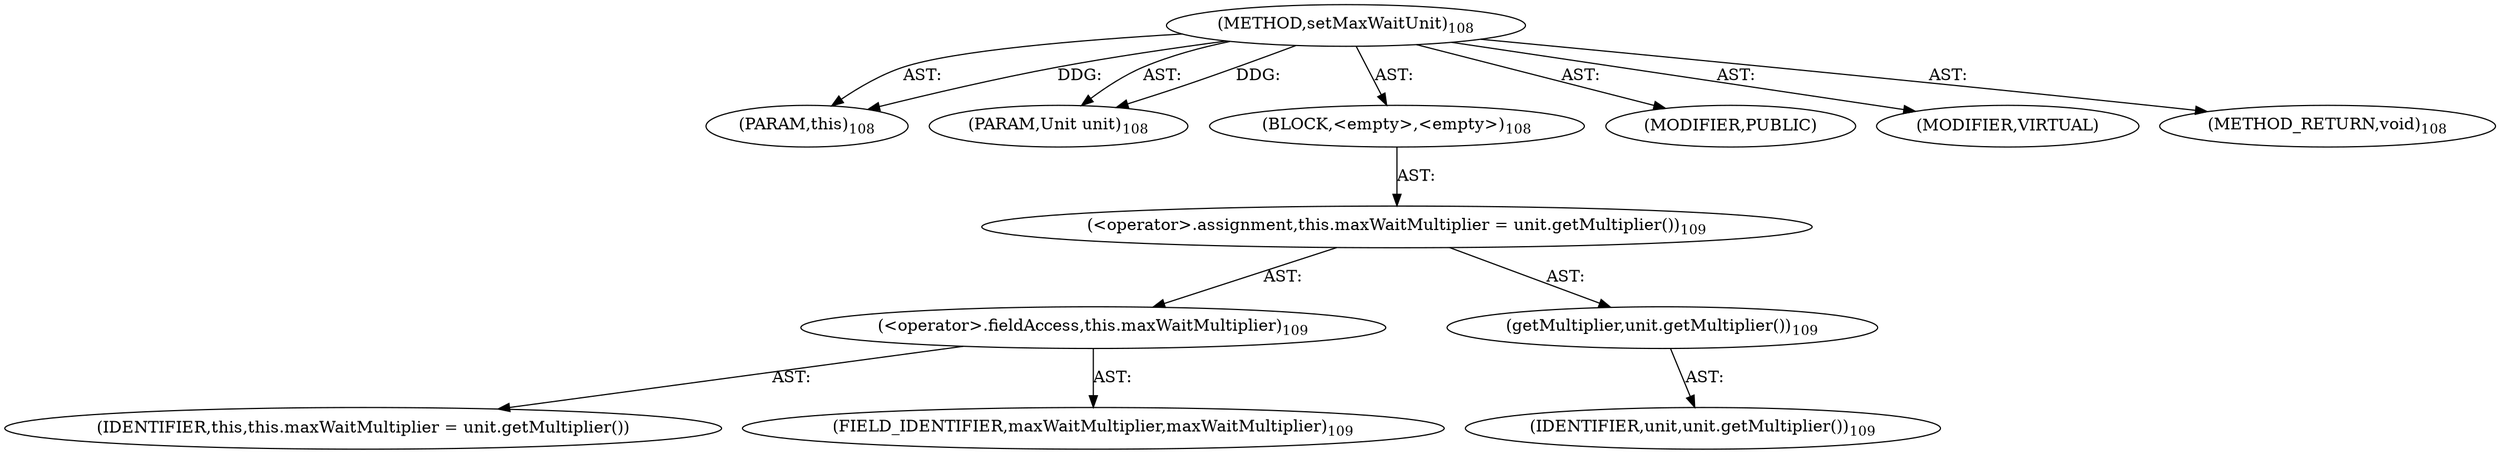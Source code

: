 digraph "setMaxWaitUnit" {  
"111669149697" [label = <(METHOD,setMaxWaitUnit)<SUB>108</SUB>> ]
"115964116996" [label = <(PARAM,this)<SUB>108</SUB>> ]
"115964116997" [label = <(PARAM,Unit unit)<SUB>108</SUB>> ]
"25769803777" [label = <(BLOCK,&lt;empty&gt;,&lt;empty&gt;)<SUB>108</SUB>> ]
"30064771074" [label = <(&lt;operator&gt;.assignment,this.maxWaitMultiplier = unit.getMultiplier())<SUB>109</SUB>> ]
"30064771075" [label = <(&lt;operator&gt;.fieldAccess,this.maxWaitMultiplier)<SUB>109</SUB>> ]
"68719476743" [label = <(IDENTIFIER,this,this.maxWaitMultiplier = unit.getMultiplier())> ]
"55834574849" [label = <(FIELD_IDENTIFIER,maxWaitMultiplier,maxWaitMultiplier)<SUB>109</SUB>> ]
"30064771076" [label = <(getMultiplier,unit.getMultiplier())<SUB>109</SUB>> ]
"68719476744" [label = <(IDENTIFIER,unit,unit.getMultiplier())<SUB>109</SUB>> ]
"133143986183" [label = <(MODIFIER,PUBLIC)> ]
"133143986184" [label = <(MODIFIER,VIRTUAL)> ]
"128849018881" [label = <(METHOD_RETURN,void)<SUB>108</SUB>> ]
  "111669149697" -> "115964116996"  [ label = "AST: "] 
  "111669149697" -> "115964116997"  [ label = "AST: "] 
  "111669149697" -> "25769803777"  [ label = "AST: "] 
  "111669149697" -> "133143986183"  [ label = "AST: "] 
  "111669149697" -> "133143986184"  [ label = "AST: "] 
  "111669149697" -> "128849018881"  [ label = "AST: "] 
  "25769803777" -> "30064771074"  [ label = "AST: "] 
  "30064771074" -> "30064771075"  [ label = "AST: "] 
  "30064771074" -> "30064771076"  [ label = "AST: "] 
  "30064771075" -> "68719476743"  [ label = "AST: "] 
  "30064771075" -> "55834574849"  [ label = "AST: "] 
  "30064771076" -> "68719476744"  [ label = "AST: "] 
  "111669149697" -> "115964116996"  [ label = "DDG: "] 
  "111669149697" -> "115964116997"  [ label = "DDG: "] 
}
